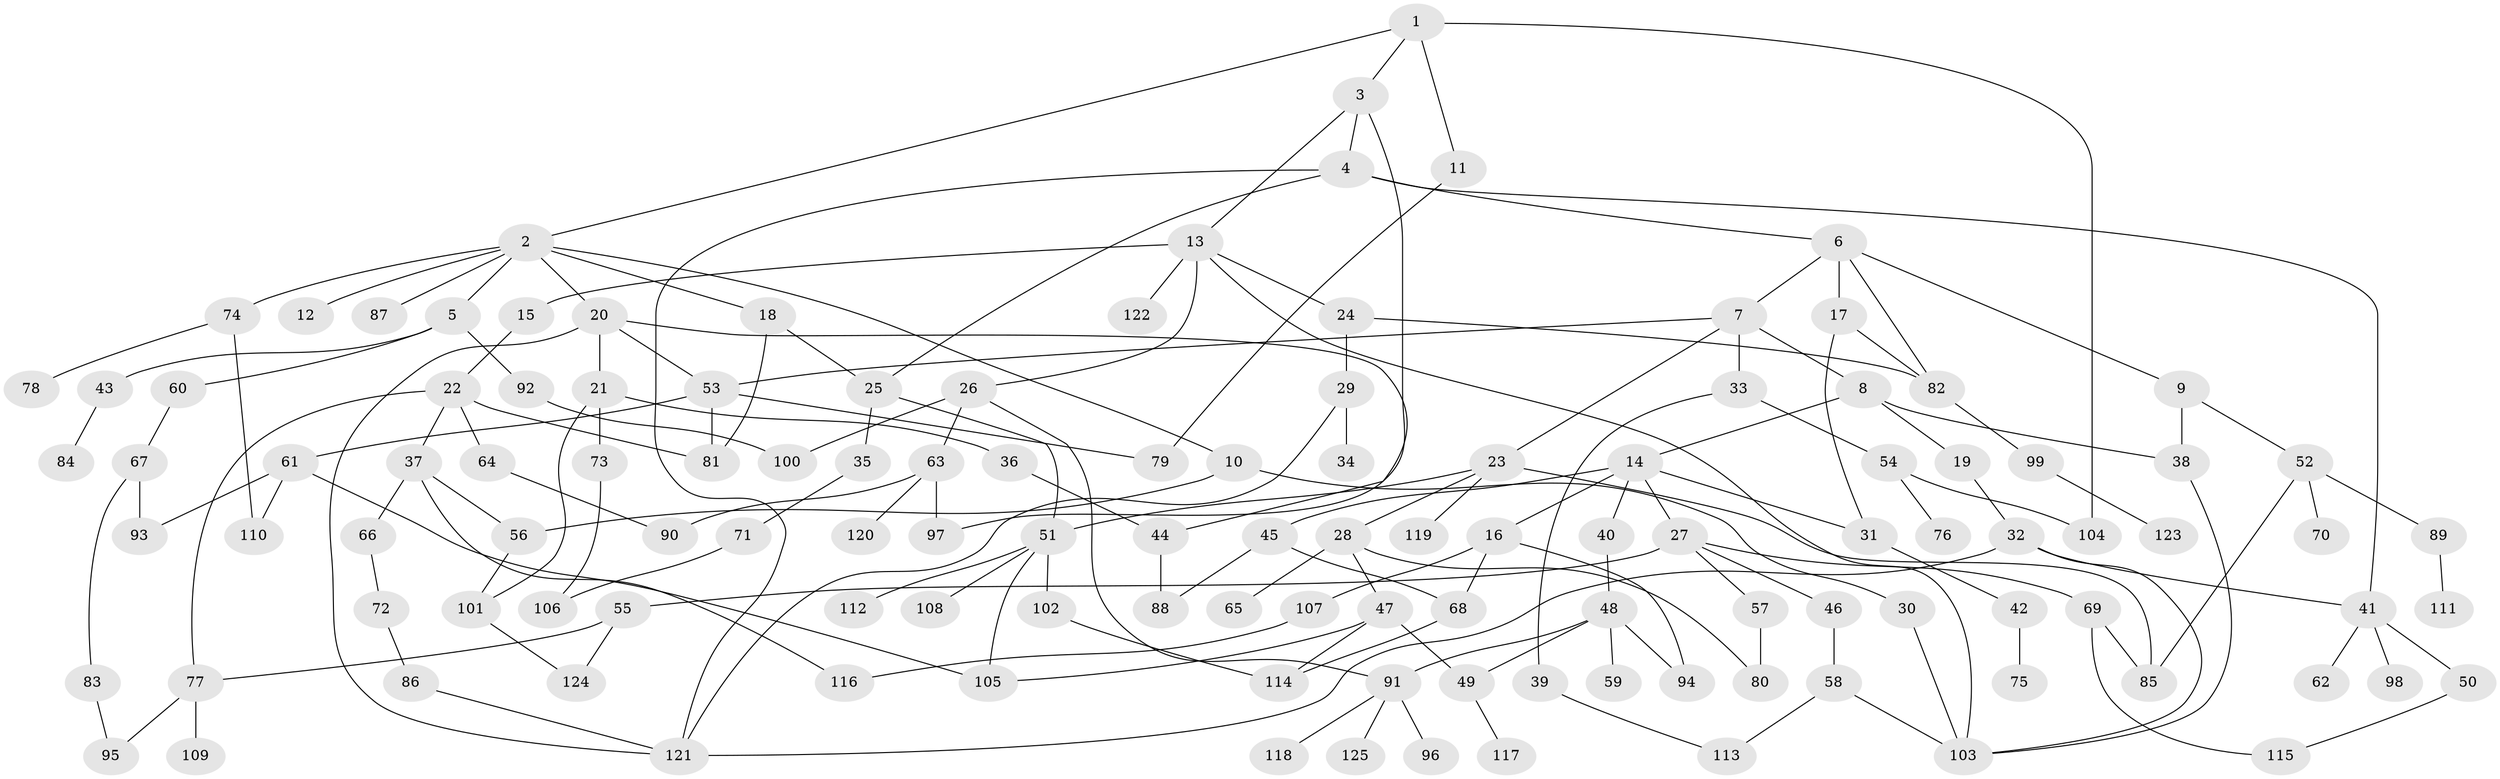 // coarse degree distribution, {4: 0.08, 2: 0.4, 1: 0.28, 13: 0.013333333333333334, 5: 0.05333333333333334, 7: 0.02666666666666667, 3: 0.09333333333333334, 16: 0.013333333333333334, 11: 0.013333333333333334, 10: 0.013333333333333334, 6: 0.013333333333333334}
// Generated by graph-tools (version 1.1) at 2025/45/03/04/25 21:45:12]
// undirected, 125 vertices, 171 edges
graph export_dot {
graph [start="1"]
  node [color=gray90,style=filled];
  1;
  2;
  3;
  4;
  5;
  6;
  7;
  8;
  9;
  10;
  11;
  12;
  13;
  14;
  15;
  16;
  17;
  18;
  19;
  20;
  21;
  22;
  23;
  24;
  25;
  26;
  27;
  28;
  29;
  30;
  31;
  32;
  33;
  34;
  35;
  36;
  37;
  38;
  39;
  40;
  41;
  42;
  43;
  44;
  45;
  46;
  47;
  48;
  49;
  50;
  51;
  52;
  53;
  54;
  55;
  56;
  57;
  58;
  59;
  60;
  61;
  62;
  63;
  64;
  65;
  66;
  67;
  68;
  69;
  70;
  71;
  72;
  73;
  74;
  75;
  76;
  77;
  78;
  79;
  80;
  81;
  82;
  83;
  84;
  85;
  86;
  87;
  88;
  89;
  90;
  91;
  92;
  93;
  94;
  95;
  96;
  97;
  98;
  99;
  100;
  101;
  102;
  103;
  104;
  105;
  106;
  107;
  108;
  109;
  110;
  111;
  112;
  113;
  114;
  115;
  116;
  117;
  118;
  119;
  120;
  121;
  122;
  123;
  124;
  125;
  1 -- 2;
  1 -- 3;
  1 -- 11;
  1 -- 104;
  2 -- 5;
  2 -- 10;
  2 -- 12;
  2 -- 18;
  2 -- 20;
  2 -- 74;
  2 -- 87;
  3 -- 4;
  3 -- 13;
  3 -- 97;
  4 -- 6;
  4 -- 41;
  4 -- 25;
  4 -- 121;
  5 -- 43;
  5 -- 60;
  5 -- 92;
  6 -- 7;
  6 -- 9;
  6 -- 17;
  6 -- 82;
  7 -- 8;
  7 -- 23;
  7 -- 33;
  7 -- 53;
  8 -- 14;
  8 -- 19;
  8 -- 38;
  9 -- 52;
  9 -- 38;
  10 -- 30;
  10 -- 56;
  11 -- 79;
  13 -- 15;
  13 -- 24;
  13 -- 26;
  13 -- 122;
  13 -- 103;
  14 -- 16;
  14 -- 27;
  14 -- 40;
  14 -- 45;
  14 -- 31;
  15 -- 22;
  16 -- 107;
  16 -- 68;
  16 -- 94;
  17 -- 31;
  17 -- 82;
  18 -- 25;
  18 -- 81;
  19 -- 32;
  20 -- 21;
  20 -- 53;
  20 -- 121;
  20 -- 44;
  21 -- 36;
  21 -- 73;
  21 -- 101;
  22 -- 37;
  22 -- 64;
  22 -- 81;
  22 -- 77;
  23 -- 28;
  23 -- 119;
  23 -- 85;
  23 -- 51;
  24 -- 29;
  24 -- 82;
  25 -- 35;
  25 -- 51;
  26 -- 63;
  26 -- 91;
  26 -- 100;
  27 -- 46;
  27 -- 55;
  27 -- 57;
  27 -- 69;
  28 -- 47;
  28 -- 65;
  28 -- 80;
  29 -- 34;
  29 -- 121;
  30 -- 103;
  31 -- 42;
  32 -- 121;
  32 -- 103;
  32 -- 41;
  33 -- 39;
  33 -- 54;
  35 -- 71;
  36 -- 44;
  37 -- 56;
  37 -- 66;
  37 -- 116;
  38 -- 103;
  39 -- 113;
  40 -- 48;
  41 -- 50;
  41 -- 62;
  41 -- 98;
  42 -- 75;
  43 -- 84;
  44 -- 88;
  45 -- 68;
  45 -- 88;
  46 -- 58;
  47 -- 49;
  47 -- 114;
  47 -- 105;
  48 -- 59;
  48 -- 91;
  48 -- 94;
  48 -- 49;
  49 -- 117;
  50 -- 115;
  51 -- 102;
  51 -- 105;
  51 -- 108;
  51 -- 112;
  52 -- 70;
  52 -- 89;
  52 -- 85;
  53 -- 61;
  53 -- 79;
  53 -- 81;
  54 -- 76;
  54 -- 104;
  55 -- 77;
  55 -- 124;
  56 -- 101;
  57 -- 80;
  58 -- 113;
  58 -- 103;
  60 -- 67;
  61 -- 110;
  61 -- 93;
  61 -- 105;
  63 -- 90;
  63 -- 120;
  63 -- 97;
  64 -- 90;
  66 -- 72;
  67 -- 83;
  67 -- 93;
  68 -- 114;
  69 -- 85;
  69 -- 115;
  71 -- 106;
  72 -- 86;
  73 -- 106;
  74 -- 78;
  74 -- 110;
  77 -- 95;
  77 -- 109;
  82 -- 99;
  83 -- 95;
  86 -- 121;
  89 -- 111;
  91 -- 96;
  91 -- 118;
  91 -- 125;
  92 -- 100;
  99 -- 123;
  101 -- 124;
  102 -- 114;
  107 -- 116;
}
